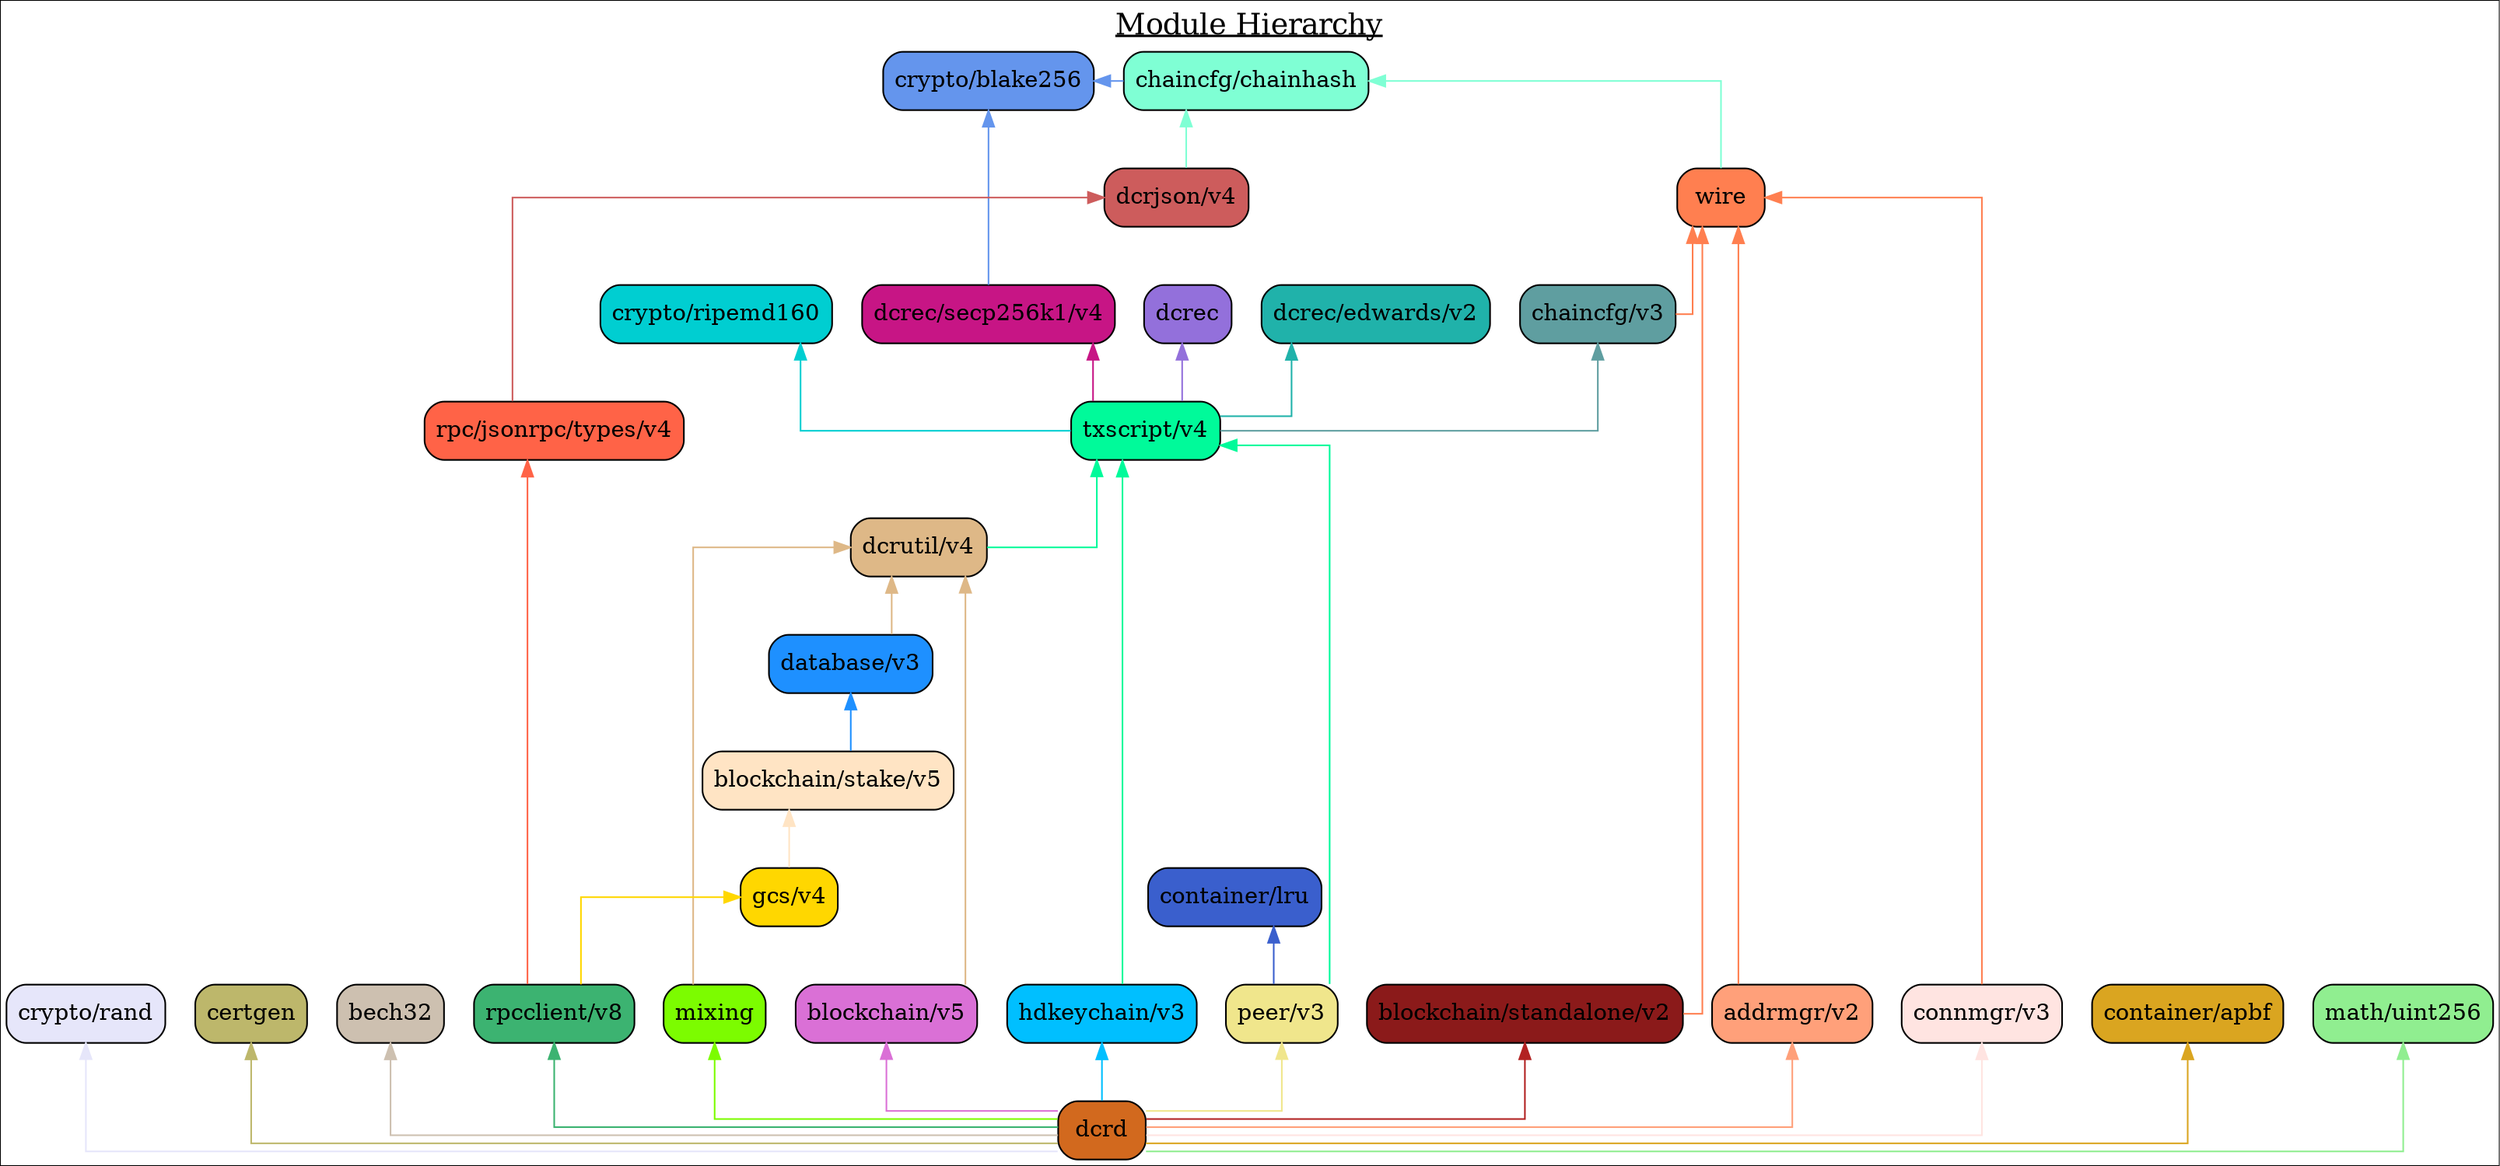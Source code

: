 digraph {
	graph [splines=ortho colorscheme=svg label=<<u>Module Hierarchy</u>> labelloc=t fontsize=18.0]
	node [shape=box style="filled, rounded" margin=0.1]

	blake256 [label="crypto/blake256" fillcolor=cornflowerblue]
	ripemd160 [label="crypto/ripemd160" fillcolor=darkturquoise]
	rand [label="crypto/rand" fillcolor=lavender]
	certgen [label="certgen" fillcolor=darkkhaki]
	bech32 [label="bech32" fillcolor=antiquewhite3]
	chainhash [label="chaincfg/chainhash" fillcolor=aquamarine]
	dcrjson [label="dcrjson/v4" fillcolor=indianred]
	types [label="rpc/jsonrpc/types/v4" fillcolor=tomato]
	wire [label="wire" fillcolor=coral]
	chaincfg [label="chaincfg/v3" fillcolor=cadetblue]
	dcrec [label="dcrec" fillcolor=mediumpurple]
	edwards [label="dcrec/edwards/v2" fillcolor=lightseagreen]
	secp256k1 [label="dcrec/secp256k1/v4" fillcolor=mediumvioletred]
	dcrutil [label="dcrutil/v4" fillcolor=burlywood]
	mixing [label="mixing" fillcolor=lawngreen]
	database [label="database/v3" fillcolor=dodgerblue]
	hdkeychain [label="hdkeychain/v3" fillcolor=deepskyblue]
	txscript [label="txscript/v4" fillcolor=mediumspringgreen]
	stake [label="blockchain/stake/v5" fillcolor=bisque]
	gcs [label="gcs/v4" fillcolor=gold]
	standalone [label="blockchain/standalone/v2" fillcolor=firebrick4]
	lru [label="container/lru" fillcolor=royalblue3]
	peer [label="peer/v3" fillcolor=khaki]
	rpcclient [label="rpcclient/v8" fillcolor=mediumseagreen]
	addrmgr [label="addrmgr/v2" fillcolor=lightsalmon]
	connmgr [label="connmgr/v3" fillcolor=mistyrose]
	blockchain [label="blockchain/v5" fillcolor=orchid]
	apbf [label="container/apbf" fillcolor=goldenrod]
	uint256  [label="math/uint256" fillcolor=lightgreen]
	dcrd [label="dcrd" fillcolor=chocolate]

	{rank=same blake256 chainhash}
	{rank=same dcrec secp256k1}
	{rank=same certgen bech32 apbf uint256 mixing}
	{rank=same addrmgr connmgr hdkeychain peer blockchain standalone rpcclient}

	certgen
	bech32
	blake256 -> chainhash [dir=back color=cornflowerblue]
	blake256 -> secp256k1 [dir=back color=cornflowerblue]
	chaincfg -> txscript [dir=back color=cadetblue]
	chainhash -> dcrjson [dir=back color=aquamarine]
	chainhash -> wire [dir=back color=aquamarine]
	wire -> addrmgr [dir=back color=coral]
	wire -> chaincfg [dir=back color=coral]
	wire -> connmgr [dir=back color=coral]
	wire -> standalone [dir=back color=coral]
	ripemd160 -> txscript [dir=back color=darkturquoise]
	dcrec -> txscript [dir=back color=mediumpurple]
	edwards -> txscript [dir=back color=lightseagreen]
	secp256k1 -> txscript [dir=back color=mediumvioletred]
	txscript -> dcrutil [dir=back color=mediumspringgreen]
	txscript -> hdkeychain [dir=back color=mediumspringgreen]
	txscript -> peer [dir=back color=mediumspringgreen]
	dcrutil -> blockchain [dir=back color=burlywood]
	dcrutil -> database [dir=back color=burlywood]
	dcrutil -> mixing [dir=back color=burlywood]
	database -> stake [dir=back color=dodgerblue]
	stake -> gcs [dir=back color=bisque]
	gcs -> rpcclient [dir=back color=gold]

	lru -> peer [dir=back color=royalblue3]
	dcrjson -> types [dir=back color=indianred]
	types -> rpcclient [dir=back color=tomato]

	rand -> dcrd [dir=back color=lavender]
	blockchain -> dcrd [dir=back color=orchid]
	mixing -> dcrd [dir=back color=lawngreen]
	standalone -> dcrd [dir=back color=firebrick]
	certgen -> dcrd [dir=back color=darkkhaki]
	bech32 -> dcrd [dir=back color=antiquewhite3]
	addrmgr -> dcrd [dir=back color=lightsalmon]
	hdkeychain -> dcrd [dir=back color=deepskyblue]
	connmgr -> dcrd [dir=back color=mistyrose]
	rpcclient -> dcrd [dir=back color=mediumseagreen]
	peer -> dcrd [dir=back color=khaki]
	apbf -> dcrd [dir=back color=goldenrod]
	uint256 -> dcrd [dir=back color=lightgreen]
}

